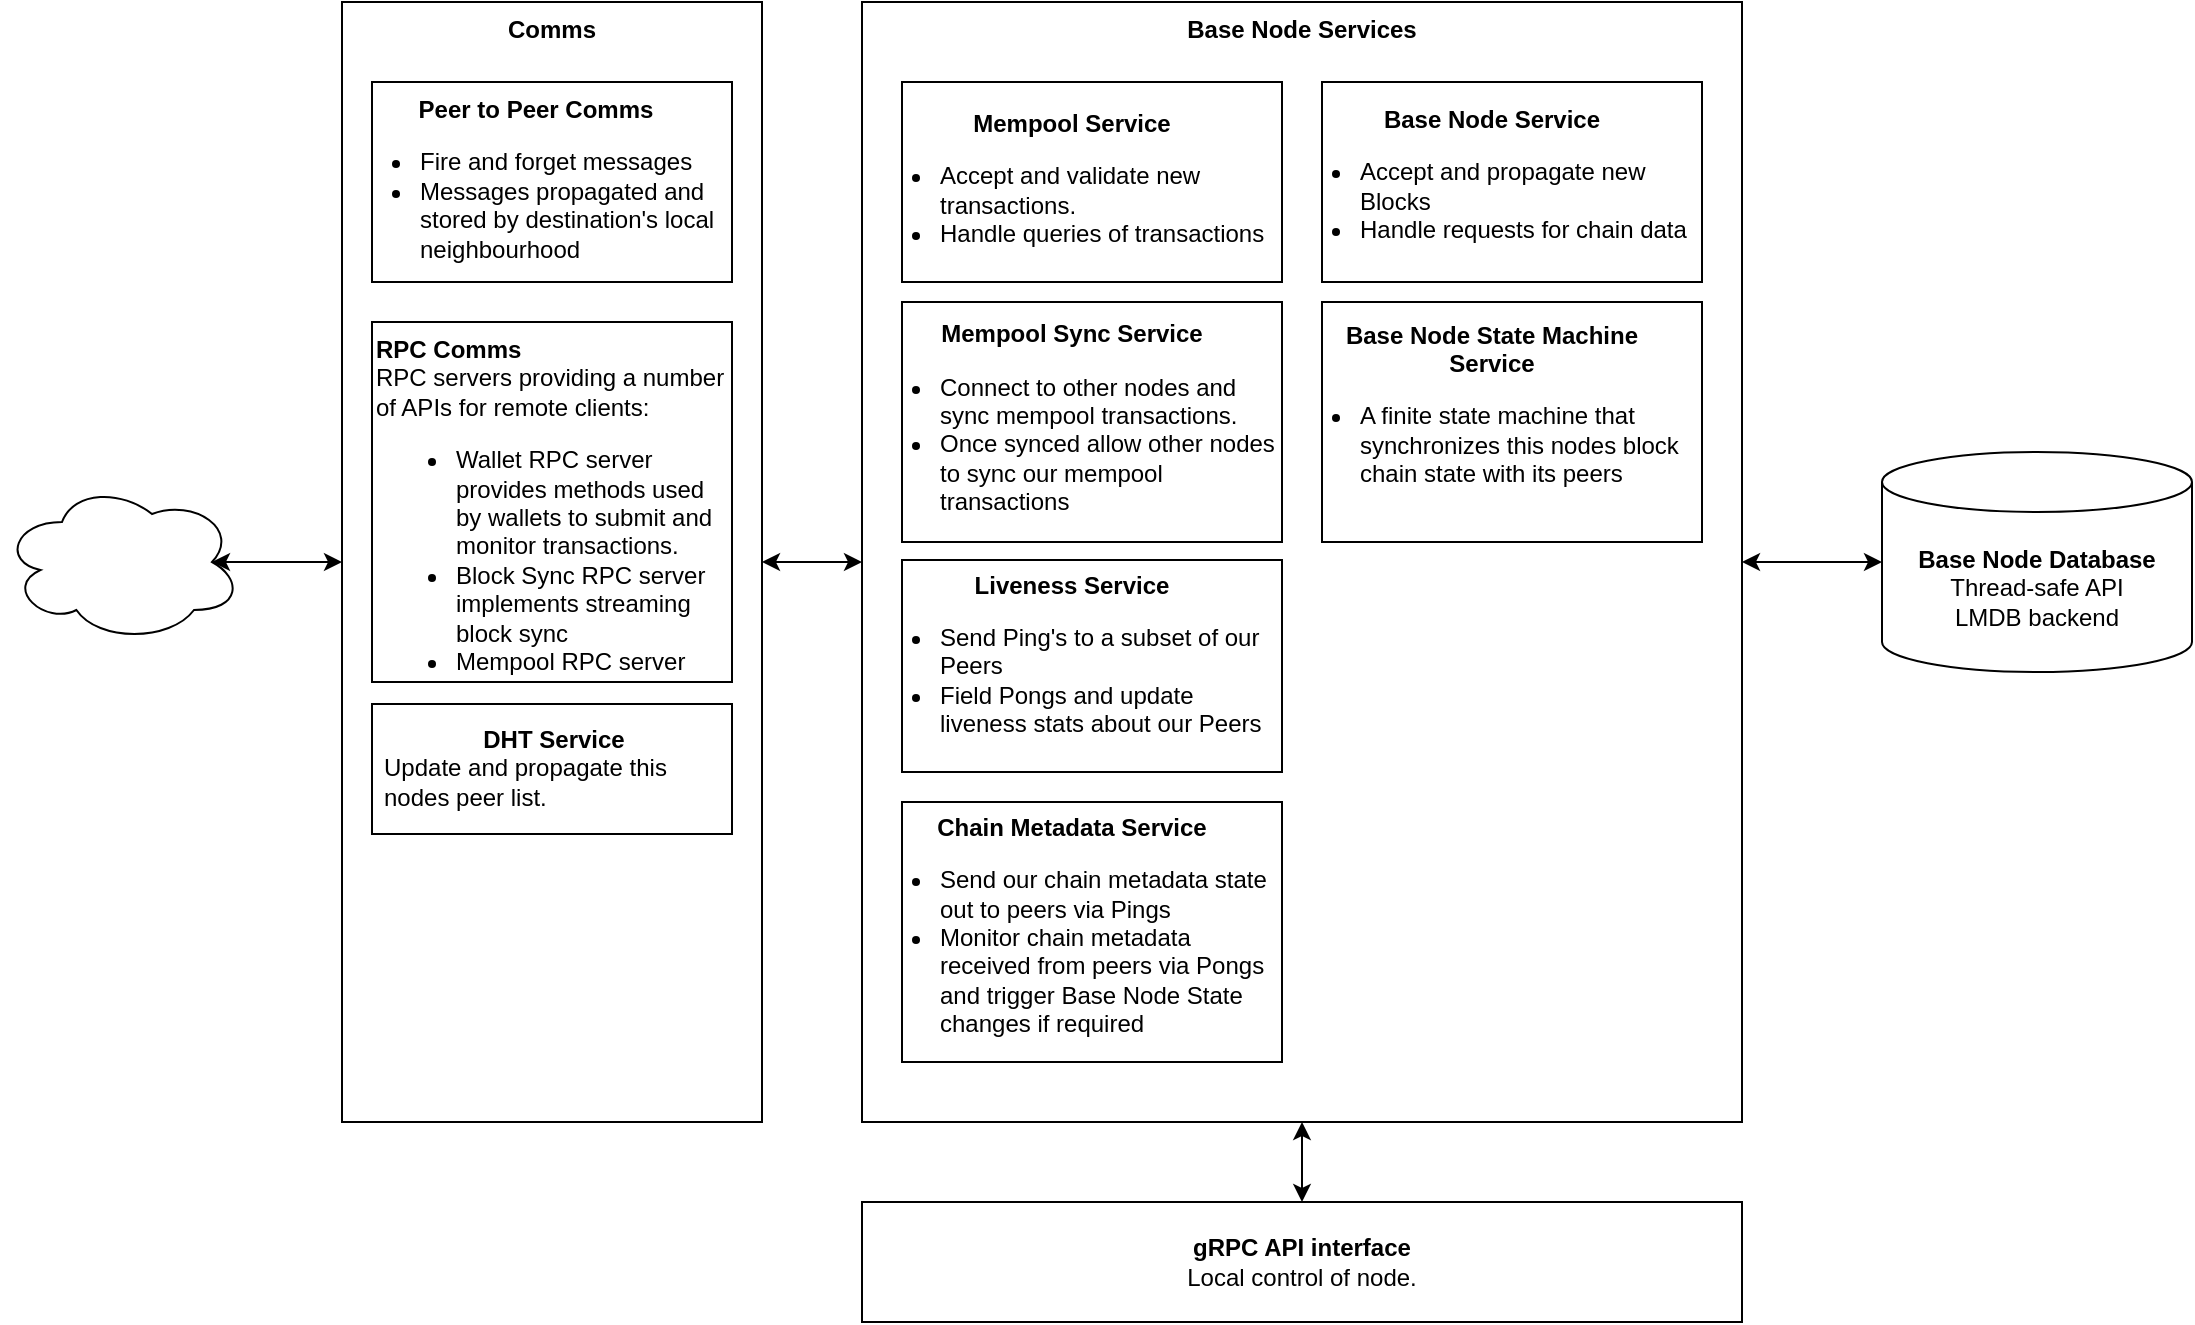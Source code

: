<mxfile version="14.7.7" type="device"><diagram id="zHRWVtIHiqaocQHCB5QM" name="Page-1"><mxGraphModel dx="1215" dy="1115" grid="1" gridSize="10" guides="1" tooltips="1" connect="1" arrows="1" fold="1" page="1" pageScale="1" pageWidth="1169" pageHeight="827" math="0" shadow="0"><root><mxCell id="0"/><mxCell id="1" parent="0"/><mxCell id="d9Nn3sw5o6bpTlyeT8YR-25" style="edgeStyle=orthogonalEdgeStyle;rounded=0;orthogonalLoop=1;jettySize=auto;html=1;exitX=1;exitY=0.5;exitDx=0;exitDy=0;entryX=0;entryY=0.5;entryDx=0;entryDy=0;startArrow=classic;startFill=1;" edge="1" parent="1" source="d9Nn3sw5o6bpTlyeT8YR-23" target="d9Nn3sw5o6bpTlyeT8YR-1"><mxGeometry relative="1" as="geometry"/></mxCell><mxCell id="d9Nn3sw5o6bpTlyeT8YR-23" value="&lt;div&gt;Comms&lt;/div&gt;" style="rounded=0;whiteSpace=wrap;html=1;align=center;verticalAlign=top;fontStyle=1" vertex="1" parent="1"><mxGeometry x="1370" y="30" width="210" height="560" as="geometry"/></mxCell><mxCell id="d9Nn3sw5o6bpTlyeT8YR-26" style="edgeStyle=orthogonalEdgeStyle;rounded=0;orthogonalLoop=1;jettySize=auto;html=1;exitX=0.875;exitY=0.5;exitDx=0;exitDy=0;exitPerimeter=0;entryX=0;entryY=0.5;entryDx=0;entryDy=0;startArrow=classic;startFill=1;" edge="1" parent="1" source="fmJTH9kfQMxVsWcicTYP-4" target="d9Nn3sw5o6bpTlyeT8YR-23"><mxGeometry relative="1" as="geometry"/></mxCell><mxCell id="fmJTH9kfQMxVsWcicTYP-4" value="" style="ellipse;shape=cloud;whiteSpace=wrap;html=1;" parent="1" vertex="1"><mxGeometry x="1200" y="270" width="120" height="80" as="geometry"/></mxCell><mxCell id="d9Nn3sw5o6bpTlyeT8YR-16" style="edgeStyle=orthogonalEdgeStyle;rounded=0;orthogonalLoop=1;jettySize=auto;html=1;exitX=0.5;exitY=0;exitDx=0;exitDy=0;entryX=0.5;entryY=1;entryDx=0;entryDy=0;startArrow=classic;startFill=1;" edge="1" parent="1" source="fmJTH9kfQMxVsWcicTYP-16" target="d9Nn3sw5o6bpTlyeT8YR-1"><mxGeometry relative="1" as="geometry"/></mxCell><mxCell id="fmJTH9kfQMxVsWcicTYP-16" value="&lt;b&gt;gRPC API interface&lt;/b&gt;&lt;br&gt;Local control of node." style="rounded=0;whiteSpace=wrap;html=1;" parent="1" vertex="1"><mxGeometry x="1630" y="630" width="440" height="60" as="geometry"/></mxCell><mxCell id="d9Nn3sw5o6bpTlyeT8YR-15" style="edgeStyle=orthogonalEdgeStyle;rounded=0;orthogonalLoop=1;jettySize=auto;html=1;exitX=1;exitY=0.5;exitDx=0;exitDy=0;startArrow=classic;startFill=1;" edge="1" parent="1" source="d9Nn3sw5o6bpTlyeT8YR-1" target="d9Nn3sw5o6bpTlyeT8YR-9"><mxGeometry relative="1" as="geometry"/></mxCell><mxCell id="d9Nn3sw5o6bpTlyeT8YR-1" value="Base Node Services" style="rounded=0;whiteSpace=wrap;html=1;verticalAlign=top;fillColor=#FFFFFF;fontStyle=1;spacingBottom=-3;" vertex="1" parent="1"><mxGeometry x="1630" y="30" width="440" height="560" as="geometry"/></mxCell><mxCell id="d9Nn3sw5o6bpTlyeT8YR-2" value="&lt;b&gt;Mempool Service&lt;/b&gt;&lt;br&gt;&lt;div align=&quot;left&quot;&gt;&lt;ul&gt;&lt;li&gt;Accept and validate new transactions.&lt;/li&gt;&lt;li&gt;Handle queries of transactions&lt;br&gt;&lt;/li&gt;&lt;/ul&gt;&lt;/div&gt;&lt;div&gt;&lt;br&gt;&lt;/div&gt;&lt;ul&gt;&lt;/ul&gt;" style="rounded=0;whiteSpace=wrap;html=1;verticalAlign=bottom;spacing=0;spacingLeft=-20;spacingTop=11;spacingBottom=-22;" vertex="1" parent="1"><mxGeometry x="1650" y="70" width="190" height="100" as="geometry"/></mxCell><mxCell id="d9Nn3sw5o6bpTlyeT8YR-9" value="&lt;div&gt;&lt;b&gt;Base Node Database&lt;/b&gt;&lt;/div&gt;&lt;div&gt;Thread-safe API&lt;br&gt;&lt;/div&gt;&lt;div&gt;LMDB backend&lt;b&gt;&lt;br&gt;&lt;/b&gt;&lt;/div&gt;" style="shape=cylinder3;whiteSpace=wrap;html=1;boundedLbl=1;backgroundOutline=1;size=15;" vertex="1" parent="1"><mxGeometry x="2140" y="255" width="155" height="110" as="geometry"/></mxCell><mxCell id="d9Nn3sw5o6bpTlyeT8YR-10" value="&lt;b&gt;Mempool Sync Service&lt;/b&gt;&lt;br&gt;&lt;div align=&quot;left&quot;&gt;&lt;ul&gt;&lt;li&gt;Connect to other nodes and sync mempool transactions.&lt;br&gt;&lt;/li&gt;&lt;li&gt;Once synced allow other nodes to sync our mempool transactions&lt;br&gt;&lt;/li&gt;&lt;/ul&gt;&lt;/div&gt;&lt;div&gt;&lt;br&gt;&lt;/div&gt;&lt;ul&gt;&lt;/ul&gt;" style="rounded=0;whiteSpace=wrap;html=1;verticalAlign=bottom;spacing=0;spacingLeft=-20;spacingTop=11;spacingBottom=-26;" vertex="1" parent="1"><mxGeometry x="1650" y="180" width="190" height="120" as="geometry"/></mxCell><mxCell id="d9Nn3sw5o6bpTlyeT8YR-11" value="&lt;b&gt;Liveness Service&lt;/b&gt;&lt;br&gt;&lt;div align=&quot;left&quot;&gt;&lt;ul&gt;&lt;li&gt;Send Ping's to a subset of our Peers&lt;br&gt;&lt;/li&gt;&lt;li&gt;Field Pongs and update liveness stats about our Peers&lt;br&gt;&lt;/li&gt;&lt;/ul&gt;&lt;/div&gt;&lt;div&gt;&lt;br&gt;&lt;/div&gt;&lt;ul&gt;&lt;/ul&gt;" style="rounded=0;whiteSpace=wrap;html=1;verticalAlign=bottom;spacing=0;spacingLeft=-20;spacingTop=11;spacingBottom=-22;" vertex="1" parent="1"><mxGeometry x="1650" y="309" width="190" height="106" as="geometry"/></mxCell><mxCell id="d9Nn3sw5o6bpTlyeT8YR-12" value="&lt;b&gt;Chain Metadata Service&lt;/b&gt;&lt;br&gt;&lt;div align=&quot;left&quot;&gt;&lt;ul&gt;&lt;li&gt;Send our chain metadata state out to peers via Pings&lt;br&gt;&lt;/li&gt;&lt;li&gt;Monitor chain metadata received from peers via Pongs and trigger Base Node State changes if required&lt;br&gt;&lt;/li&gt;&lt;/ul&gt;&lt;/div&gt;&lt;div&gt;&lt;br&gt;&lt;/div&gt;&lt;ul&gt;&lt;/ul&gt;" style="rounded=0;whiteSpace=wrap;html=1;verticalAlign=bottom;spacing=0;spacingLeft=-20;spacingTop=11;spacingBottom=-27;" vertex="1" parent="1"><mxGeometry x="1650" y="430" width="190" height="130" as="geometry"/></mxCell><mxCell id="d9Nn3sw5o6bpTlyeT8YR-13" value="&lt;b&gt;Base Node Service&lt;/b&gt;&lt;br&gt;&lt;div align=&quot;left&quot;&gt;&lt;ul&gt;&lt;li&gt;Accept and propagate new Blocks&lt;/li&gt;&lt;li&gt;Handle requests for chain data&lt;br&gt;&lt;/li&gt;&lt;/ul&gt;&lt;/div&gt;&lt;div&gt;&lt;br&gt;&lt;/div&gt;&lt;ul&gt;&lt;/ul&gt;" style="rounded=0;whiteSpace=wrap;html=1;verticalAlign=bottom;spacing=0;spacingLeft=-20;spacingTop=11;spacingBottom=-20;" vertex="1" parent="1"><mxGeometry x="1860" y="70" width="190" height="100" as="geometry"/></mxCell><mxCell id="d9Nn3sw5o6bpTlyeT8YR-14" value="&lt;div&gt;&lt;b&gt;Base Node State Machine &lt;br&gt;&lt;/b&gt;&lt;/div&gt;&lt;div align=&quot;center&quot;&gt;&lt;b&gt;Service&lt;/b&gt;&lt;/div&gt;&lt;div align=&quot;left&quot;&gt;&lt;ul&gt;&lt;li&gt;A finite state machine that synchronizes this nodes block chain state with its peers&lt;br&gt;&lt;/li&gt;&lt;/ul&gt;&lt;/div&gt;&lt;div&gt;&lt;br&gt;&lt;/div&gt;&lt;ul&gt;&lt;/ul&gt;" style="rounded=0;html=1;verticalAlign=bottom;spacing=0;spacingLeft=-20;spacingTop=11;spacingBottom=-12;whiteSpace=wrap;" vertex="1" parent="1"><mxGeometry x="1860" y="180" width="190" height="120" as="geometry"/></mxCell><mxCell id="d9Nn3sw5o6bpTlyeT8YR-18" value="&lt;div align=&quot;center&quot;&gt;&lt;b&gt;Peer to Peer Comms&lt;/b&gt;&lt;/div&gt;&lt;div&gt;&lt;ul&gt;&lt;li&gt;Fire and forget messages&lt;/li&gt;&lt;li&gt;Messages propagated and stored by destination's local neighbourhood&lt;br&gt;&lt;/li&gt;&lt;/ul&gt;&lt;/div&gt;&lt;div&gt;&lt;br&gt;&lt;/div&gt;" style="rounded=0;whiteSpace=wrap;html=1;verticalAlign=top;spacingLeft=-18;align=left;" vertex="1" parent="1"><mxGeometry x="1385" y="70" width="180" height="100" as="geometry"/></mxCell><mxCell id="d9Nn3sw5o6bpTlyeT8YR-20" value="&lt;div&gt;&lt;b&gt;RPC Comms&lt;/b&gt;&lt;/div&gt;&lt;div&gt;RPC servers providing a number of APIs for remote clients:&lt;/div&gt;&lt;div&gt;&lt;ul&gt;&lt;li&gt;Wallet RPC server provides methods used by wallets to submit and monitor transactions.&lt;/li&gt;&lt;li&gt;Block Sync RPC server implements streaming block sync&lt;/li&gt;&lt;li&gt;Mempool RPC server&lt;br&gt;&lt;/li&gt;&lt;/ul&gt;&lt;/div&gt;&lt;div&gt;&lt;br&gt;&lt;/div&gt;" style="rounded=0;whiteSpace=wrap;html=1;align=left;verticalAlign=top;" vertex="1" parent="1"><mxGeometry x="1385" y="190" width="180" height="180" as="geometry"/></mxCell><mxCell id="d9Nn3sw5o6bpTlyeT8YR-24" value="&lt;div align=&quot;center&quot;&gt;&lt;b&gt;DHT Service&lt;br&gt;&lt;/b&gt;&lt;/div&gt;&lt;div&gt;Update and propagate this nodes peer list.&lt;br&gt;&lt;/div&gt;" style="rounded=0;whiteSpace=wrap;html=1;verticalAlign=top;spacingLeft=0;align=left;spacing=6;" vertex="1" parent="1"><mxGeometry x="1385" y="381" width="180" height="65" as="geometry"/></mxCell></root></mxGraphModel></diagram></mxfile>